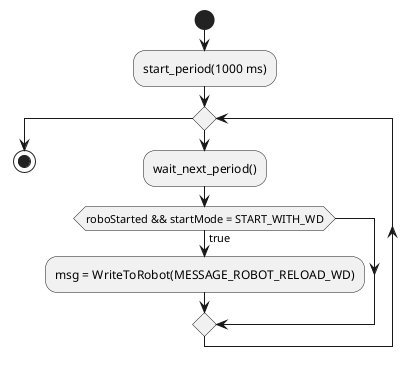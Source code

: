 
@startuml
skinparam monochrome true
start

:start_period(1000 ms);

While ()

:wait_next_period();


if (roboStarted && startMode = START_WITH_WD) then (true)

:msg = WriteToRobot(MESSAGE_ROBOT_RELOAD_WD);

endif
endwhile

stop
@enduml

